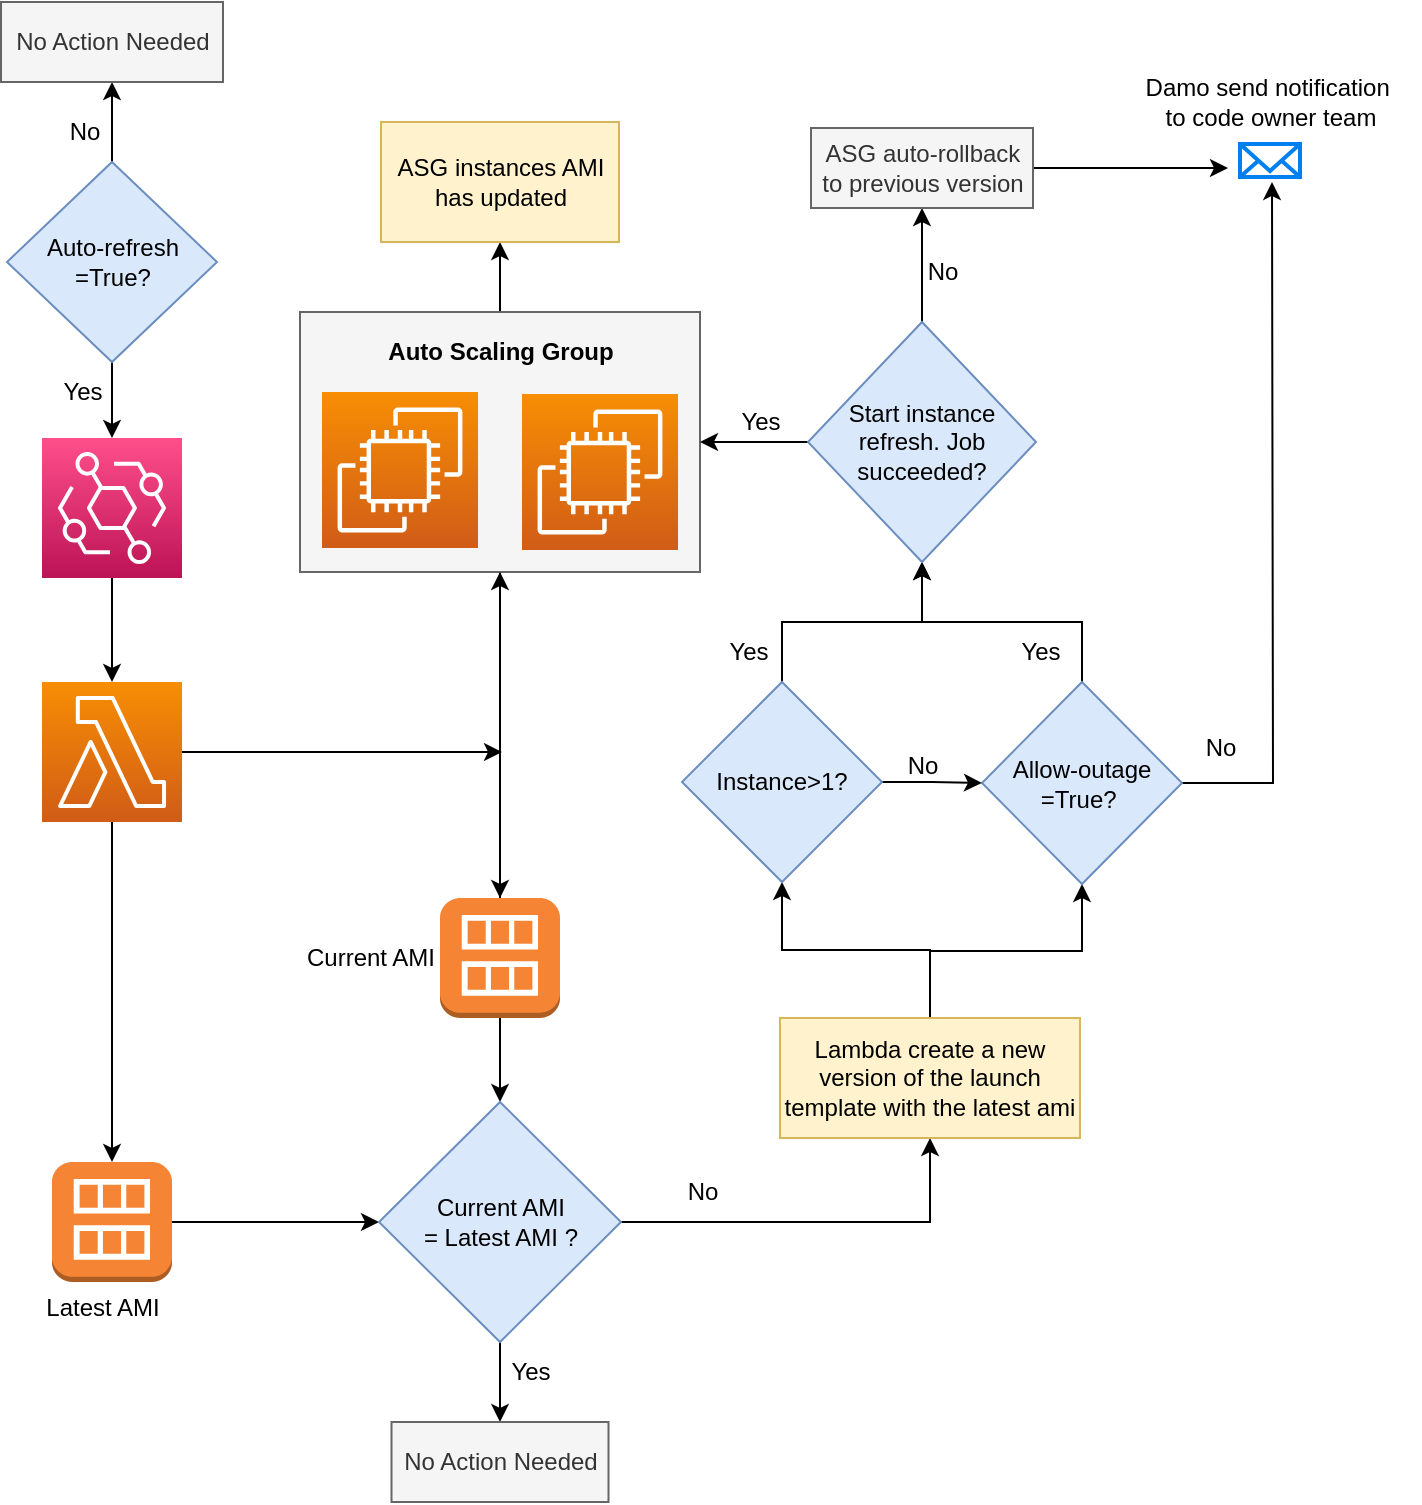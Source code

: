 <mxfile version="21.3.2" type="github">
  <diagram name="Page-1" id="-_F7nJi7kFSRMnQvHGdq">
    <mxGraphModel dx="1659" dy="905" grid="1" gridSize="10" guides="1" tooltips="1" connect="1" arrows="1" fold="1" page="1" pageScale="1" pageWidth="827" pageHeight="1169" math="0" shadow="0">
      <root>
        <mxCell id="0" />
        <mxCell id="1" parent="0" />
        <mxCell id="X8-NaCSMhFFN-oB8JUjF-11" style="edgeStyle=orthogonalEdgeStyle;rounded=0;orthogonalLoop=1;jettySize=auto;html=1;" edge="1" parent="1" source="X8-NaCSMhFFN-oB8JUjF-1" target="X8-NaCSMhFFN-oB8JUjF-7">
          <mxGeometry relative="1" as="geometry" />
        </mxCell>
        <mxCell id="X8-NaCSMhFFN-oB8JUjF-72" style="edgeStyle=orthogonalEdgeStyle;rounded=0;orthogonalLoop=1;jettySize=auto;html=1;entryX=0.5;entryY=1;entryDx=0;entryDy=0;" edge="1" parent="1" source="X8-NaCSMhFFN-oB8JUjF-1" target="X8-NaCSMhFFN-oB8JUjF-70">
          <mxGeometry relative="1" as="geometry" />
        </mxCell>
        <mxCell id="X8-NaCSMhFFN-oB8JUjF-1" value="" style="rounded=0;whiteSpace=wrap;html=1;fillColor=#f5f5f5;fontColor=#333333;strokeColor=#666666;" vertex="1" parent="1">
          <mxGeometry x="190" y="215" width="200" height="130" as="geometry" />
        </mxCell>
        <mxCell id="X8-NaCSMhFFN-oB8JUjF-2" value="" style="sketch=0;points=[[0,0,0],[0.25,0,0],[0.5,0,0],[0.75,0,0],[1,0,0],[0,1,0],[0.25,1,0],[0.5,1,0],[0.75,1,0],[1,1,0],[0,0.25,0],[0,0.5,0],[0,0.75,0],[1,0.25,0],[1,0.5,0],[1,0.75,0]];outlineConnect=0;fontColor=#232F3E;gradientColor=#F78E04;gradientDirection=north;fillColor=#D05C17;strokeColor=#ffffff;dashed=0;verticalLabelPosition=bottom;verticalAlign=top;align=center;html=1;fontSize=12;fontStyle=0;aspect=fixed;shape=mxgraph.aws4.resourceIcon;resIcon=mxgraph.aws4.ec2;" vertex="1" parent="1">
          <mxGeometry x="201" y="255" width="78" height="78" as="geometry" />
        </mxCell>
        <mxCell id="X8-NaCSMhFFN-oB8JUjF-3" value="" style="sketch=0;points=[[0,0,0],[0.25,0,0],[0.5,0,0],[0.75,0,0],[1,0,0],[0,1,0],[0.25,1,0],[0.5,1,0],[0.75,1,0],[1,1,0],[0,0.25,0],[0,0.5,0],[0,0.75,0],[1,0.25,0],[1,0.5,0],[1,0.75,0]];outlineConnect=0;fontColor=#232F3E;gradientColor=#F78E04;gradientDirection=north;fillColor=#D05C17;strokeColor=#ffffff;dashed=0;verticalLabelPosition=bottom;verticalAlign=top;align=center;html=1;fontSize=12;fontStyle=0;aspect=fixed;shape=mxgraph.aws4.resourceIcon;resIcon=mxgraph.aws4.ec2;" vertex="1" parent="1">
          <mxGeometry x="301" y="256" width="78" height="78" as="geometry" />
        </mxCell>
        <mxCell id="X8-NaCSMhFFN-oB8JUjF-10" style="edgeStyle=orthogonalEdgeStyle;rounded=0;orthogonalLoop=1;jettySize=auto;html=1;entryX=0.5;entryY=1;entryDx=0;entryDy=0;" edge="1" parent="1" source="X8-NaCSMhFFN-oB8JUjF-7" target="X8-NaCSMhFFN-oB8JUjF-1">
          <mxGeometry relative="1" as="geometry" />
        </mxCell>
        <mxCell id="X8-NaCSMhFFN-oB8JUjF-23" style="edgeStyle=orthogonalEdgeStyle;rounded=0;orthogonalLoop=1;jettySize=auto;html=1;" edge="1" parent="1" source="X8-NaCSMhFFN-oB8JUjF-7" target="X8-NaCSMhFFN-oB8JUjF-21">
          <mxGeometry relative="1" as="geometry" />
        </mxCell>
        <mxCell id="X8-NaCSMhFFN-oB8JUjF-7" value="" style="outlineConnect=0;dashed=0;verticalLabelPosition=bottom;verticalAlign=top;align=center;html=1;shape=mxgraph.aws3.ami;fillColor=#F58534;gradientColor=none;" vertex="1" parent="1">
          <mxGeometry x="260" y="508" width="60" height="60" as="geometry" />
        </mxCell>
        <mxCell id="X8-NaCSMhFFN-oB8JUjF-18" value="" style="edgeStyle=orthogonalEdgeStyle;rounded=0;orthogonalLoop=1;jettySize=auto;html=1;" edge="1" parent="1" source="X8-NaCSMhFFN-oB8JUjF-9">
          <mxGeometry relative="1" as="geometry">
            <mxPoint x="291" y="435" as="targetPoint" />
          </mxGeometry>
        </mxCell>
        <mxCell id="X8-NaCSMhFFN-oB8JUjF-20" style="edgeStyle=orthogonalEdgeStyle;rounded=0;orthogonalLoop=1;jettySize=auto;html=1;" edge="1" parent="1" source="X8-NaCSMhFFN-oB8JUjF-9" target="X8-NaCSMhFFN-oB8JUjF-19">
          <mxGeometry relative="1" as="geometry" />
        </mxCell>
        <mxCell id="X8-NaCSMhFFN-oB8JUjF-9" value="" style="sketch=0;points=[[0,0,0],[0.25,0,0],[0.5,0,0],[0.75,0,0],[1,0,0],[0,1,0],[0.25,1,0],[0.5,1,0],[0.75,1,0],[1,1,0],[0,0.25,0],[0,0.5,0],[0,0.75,0],[1,0.25,0],[1,0.5,0],[1,0.75,0]];outlineConnect=0;fontColor=#232F3E;gradientColor=#F78E04;gradientDirection=north;fillColor=#D05C17;strokeColor=#ffffff;dashed=0;verticalLabelPosition=bottom;verticalAlign=top;align=center;html=1;fontSize=12;fontStyle=0;aspect=fixed;shape=mxgraph.aws4.resourceIcon;resIcon=mxgraph.aws4.lambda;" vertex="1" parent="1">
          <mxGeometry x="61" y="400" width="70" height="70" as="geometry" />
        </mxCell>
        <mxCell id="X8-NaCSMhFFN-oB8JUjF-16" style="edgeStyle=orthogonalEdgeStyle;rounded=0;orthogonalLoop=1;jettySize=auto;html=1;" edge="1" parent="1" source="X8-NaCSMhFFN-oB8JUjF-15" target="X8-NaCSMhFFN-oB8JUjF-9">
          <mxGeometry relative="1" as="geometry" />
        </mxCell>
        <mxCell id="X8-NaCSMhFFN-oB8JUjF-15" value="" style="sketch=0;points=[[0,0,0],[0.25,0,0],[0.5,0,0],[0.75,0,0],[1,0,0],[0,1,0],[0.25,1,0],[0.5,1,0],[0.75,1,0],[1,1,0],[0,0.25,0],[0,0.5,0],[0,0.75,0],[1,0.25,0],[1,0.5,0],[1,0.75,0]];outlineConnect=0;fontColor=#232F3E;gradientColor=#FF4F8B;gradientDirection=north;fillColor=#BC1356;strokeColor=#ffffff;dashed=0;verticalLabelPosition=bottom;verticalAlign=top;align=center;html=1;fontSize=12;fontStyle=0;aspect=fixed;shape=mxgraph.aws4.resourceIcon;resIcon=mxgraph.aws4.eventbridge;" vertex="1" parent="1">
          <mxGeometry x="61" y="278" width="70" height="70" as="geometry" />
        </mxCell>
        <mxCell id="X8-NaCSMhFFN-oB8JUjF-22" style="edgeStyle=orthogonalEdgeStyle;rounded=0;orthogonalLoop=1;jettySize=auto;html=1;entryX=0;entryY=0.5;entryDx=0;entryDy=0;" edge="1" parent="1" source="X8-NaCSMhFFN-oB8JUjF-19" target="X8-NaCSMhFFN-oB8JUjF-21">
          <mxGeometry relative="1" as="geometry" />
        </mxCell>
        <mxCell id="X8-NaCSMhFFN-oB8JUjF-19" value="" style="outlineConnect=0;dashed=0;verticalLabelPosition=bottom;verticalAlign=top;align=center;html=1;shape=mxgraph.aws3.ami;fillColor=#F58534;gradientColor=none;" vertex="1" parent="1">
          <mxGeometry x="66" y="640" width="60" height="60" as="geometry" />
        </mxCell>
        <mxCell id="X8-NaCSMhFFN-oB8JUjF-27" style="edgeStyle=orthogonalEdgeStyle;rounded=0;orthogonalLoop=1;jettySize=auto;html=1;entryX=0.5;entryY=0;entryDx=0;entryDy=0;" edge="1" parent="1" source="X8-NaCSMhFFN-oB8JUjF-21" target="X8-NaCSMhFFN-oB8JUjF-24">
          <mxGeometry relative="1" as="geometry" />
        </mxCell>
        <mxCell id="X8-NaCSMhFFN-oB8JUjF-32" style="edgeStyle=orthogonalEdgeStyle;rounded=0;orthogonalLoop=1;jettySize=auto;html=1;entryX=0.5;entryY=1;entryDx=0;entryDy=0;" edge="1" parent="1" source="X8-NaCSMhFFN-oB8JUjF-21" target="X8-NaCSMhFFN-oB8JUjF-28">
          <mxGeometry relative="1" as="geometry" />
        </mxCell>
        <mxCell id="X8-NaCSMhFFN-oB8JUjF-21" value="Current AMI &lt;br&gt;= Latest AMI ?" style="rhombus;whiteSpace=wrap;html=1;fillColor=#dae8fc;strokeColor=#6c8ebf;" vertex="1" parent="1">
          <mxGeometry x="229.5" y="610" width="121" height="120" as="geometry" />
        </mxCell>
        <mxCell id="X8-NaCSMhFFN-oB8JUjF-24" value="No Action Needed" style="rounded=0;whiteSpace=wrap;html=1;fillColor=#f5f5f5;fontColor=#333333;strokeColor=#666666;" vertex="1" parent="1">
          <mxGeometry x="235.75" y="770" width="108.5" height="40" as="geometry" />
        </mxCell>
        <mxCell id="X8-NaCSMhFFN-oB8JUjF-61" style="edgeStyle=orthogonalEdgeStyle;rounded=0;orthogonalLoop=1;jettySize=auto;html=1;entryX=0.5;entryY=1;entryDx=0;entryDy=0;" edge="1" parent="1" source="X8-NaCSMhFFN-oB8JUjF-28" target="X8-NaCSMhFFN-oB8JUjF-47">
          <mxGeometry relative="1" as="geometry" />
        </mxCell>
        <mxCell id="X8-NaCSMhFFN-oB8JUjF-62" style="edgeStyle=orthogonalEdgeStyle;rounded=0;orthogonalLoop=1;jettySize=auto;html=1;entryX=0.5;entryY=1;entryDx=0;entryDy=0;" edge="1" parent="1" source="X8-NaCSMhFFN-oB8JUjF-28" target="X8-NaCSMhFFN-oB8JUjF-45">
          <mxGeometry relative="1" as="geometry" />
        </mxCell>
        <mxCell id="X8-NaCSMhFFN-oB8JUjF-28" value="Lambda create a new version of the launch template with the latest ami" style="rounded=0;whiteSpace=wrap;html=1;fillColor=#fff2cc;strokeColor=#d6b656;" vertex="1" parent="1">
          <mxGeometry x="430" y="568" width="150" height="60" as="geometry" />
        </mxCell>
        <mxCell id="X8-NaCSMhFFN-oB8JUjF-30" style="edgeStyle=orthogonalEdgeStyle;rounded=0;orthogonalLoop=1;jettySize=auto;html=1;entryX=1;entryY=0.5;entryDx=0;entryDy=0;exitX=0;exitY=0.5;exitDx=0;exitDy=0;" edge="1" parent="1" source="X8-NaCSMhFFN-oB8JUjF-77" target="X8-NaCSMhFFN-oB8JUjF-1">
          <mxGeometry relative="1" as="geometry">
            <mxPoint x="421" y="280" as="sourcePoint" />
          </mxGeometry>
        </mxCell>
        <mxCell id="X8-NaCSMhFFN-oB8JUjF-33" value="Auto Scaling Group" style="text;html=1;align=center;verticalAlign=middle;resizable=0;points=[];autosize=1;strokeColor=none;fillColor=none;fontStyle=1" vertex="1" parent="1">
          <mxGeometry x="220" y="220" width="140" height="30" as="geometry" />
        </mxCell>
        <mxCell id="X8-NaCSMhFFN-oB8JUjF-38" style="edgeStyle=orthogonalEdgeStyle;rounded=0;orthogonalLoop=1;jettySize=auto;html=1;" edge="1" parent="1" source="X8-NaCSMhFFN-oB8JUjF-35" target="X8-NaCSMhFFN-oB8JUjF-15">
          <mxGeometry relative="1" as="geometry" />
        </mxCell>
        <mxCell id="X8-NaCSMhFFN-oB8JUjF-94" style="edgeStyle=orthogonalEdgeStyle;rounded=0;orthogonalLoop=1;jettySize=auto;html=1;entryX=0.5;entryY=1;entryDx=0;entryDy=0;" edge="1" parent="1" source="X8-NaCSMhFFN-oB8JUjF-35" target="X8-NaCSMhFFN-oB8JUjF-42">
          <mxGeometry relative="1" as="geometry" />
        </mxCell>
        <mxCell id="X8-NaCSMhFFN-oB8JUjF-35" value="Auto-refresh&lt;br&gt;=True?" style="rhombus;whiteSpace=wrap;html=1;fillColor=#dae8fc;strokeColor=#6c8ebf;" vertex="1" parent="1">
          <mxGeometry x="43.5" y="140" width="105" height="100" as="geometry" />
        </mxCell>
        <mxCell id="X8-NaCSMhFFN-oB8JUjF-39" value="Yes" style="text;html=1;align=center;verticalAlign=middle;resizable=0;points=[];autosize=1;strokeColor=none;fillColor=none;" vertex="1" parent="1">
          <mxGeometry x="61" y="240" width="40" height="30" as="geometry" />
        </mxCell>
        <mxCell id="X8-NaCSMhFFN-oB8JUjF-40" value="Yes" style="text;html=1;align=center;verticalAlign=middle;resizable=0;points=[];autosize=1;strokeColor=none;fillColor=none;" vertex="1" parent="1">
          <mxGeometry x="285" y="730" width="40" height="30" as="geometry" />
        </mxCell>
        <mxCell id="X8-NaCSMhFFN-oB8JUjF-41" value="No" style="text;html=1;align=center;verticalAlign=middle;resizable=0;points=[];autosize=1;strokeColor=none;fillColor=none;" vertex="1" parent="1">
          <mxGeometry x="371" y="640" width="40" height="30" as="geometry" />
        </mxCell>
        <mxCell id="X8-NaCSMhFFN-oB8JUjF-42" value="No Action Needed" style="rounded=0;whiteSpace=wrap;html=1;fillColor=#f5f5f5;fontColor=#333333;strokeColor=#666666;" vertex="1" parent="1">
          <mxGeometry x="40.5" y="60" width="111" height="40" as="geometry" />
        </mxCell>
        <mxCell id="X8-NaCSMhFFN-oB8JUjF-44" value="No" style="text;html=1;align=center;verticalAlign=middle;resizable=0;points=[];autosize=1;strokeColor=none;fillColor=none;" vertex="1" parent="1">
          <mxGeometry x="62" y="110" width="40" height="30" as="geometry" />
        </mxCell>
        <mxCell id="X8-NaCSMhFFN-oB8JUjF-68" style="edgeStyle=orthogonalEdgeStyle;rounded=0;orthogonalLoop=1;jettySize=auto;html=1;" edge="1" parent="1" source="X8-NaCSMhFFN-oB8JUjF-45">
          <mxGeometry relative="1" as="geometry">
            <mxPoint x="676" y="150" as="targetPoint" />
          </mxGeometry>
        </mxCell>
        <mxCell id="X8-NaCSMhFFN-oB8JUjF-79" style="edgeStyle=orthogonalEdgeStyle;rounded=0;orthogonalLoop=1;jettySize=auto;html=1;entryX=0.5;entryY=1;entryDx=0;entryDy=0;" edge="1" parent="1" source="X8-NaCSMhFFN-oB8JUjF-45" target="X8-NaCSMhFFN-oB8JUjF-77">
          <mxGeometry relative="1" as="geometry" />
        </mxCell>
        <mxCell id="X8-NaCSMhFFN-oB8JUjF-45" value="Allow-outage&lt;br&gt;=True?&amp;nbsp;" style="rhombus;whiteSpace=wrap;html=1;fillColor=#dae8fc;strokeColor=#6c8ebf;" vertex="1" parent="1">
          <mxGeometry x="531" y="400" width="100" height="101" as="geometry" />
        </mxCell>
        <mxCell id="X8-NaCSMhFFN-oB8JUjF-65" style="edgeStyle=orthogonalEdgeStyle;rounded=0;orthogonalLoop=1;jettySize=auto;html=1;entryX=0;entryY=0.5;entryDx=0;entryDy=0;" edge="1" parent="1" source="X8-NaCSMhFFN-oB8JUjF-47" target="X8-NaCSMhFFN-oB8JUjF-45">
          <mxGeometry relative="1" as="geometry" />
        </mxCell>
        <mxCell id="X8-NaCSMhFFN-oB8JUjF-80" style="edgeStyle=orthogonalEdgeStyle;rounded=0;orthogonalLoop=1;jettySize=auto;html=1;entryX=0.5;entryY=1;entryDx=0;entryDy=0;" edge="1" parent="1" source="X8-NaCSMhFFN-oB8JUjF-47" target="X8-NaCSMhFFN-oB8JUjF-77">
          <mxGeometry relative="1" as="geometry" />
        </mxCell>
        <mxCell id="X8-NaCSMhFFN-oB8JUjF-47" value="Instance&amp;gt;1?" style="rhombus;whiteSpace=wrap;html=1;fillColor=#dae8fc;strokeColor=#6c8ebf;" vertex="1" parent="1">
          <mxGeometry x="381" y="400" width="100" height="100" as="geometry" />
        </mxCell>
        <mxCell id="X8-NaCSMhFFN-oB8JUjF-48" value="Current AMI" style="text;html=1;align=center;verticalAlign=middle;resizable=0;points=[];autosize=1;strokeColor=none;fillColor=none;" vertex="1" parent="1">
          <mxGeometry x="180" y="523" width="90" height="30" as="geometry" />
        </mxCell>
        <mxCell id="X8-NaCSMhFFN-oB8JUjF-49" value="Latest AMI" style="text;html=1;align=center;verticalAlign=middle;resizable=0;points=[];autosize=1;strokeColor=none;fillColor=none;" vertex="1" parent="1">
          <mxGeometry x="51" y="698" width="80" height="30" as="geometry" />
        </mxCell>
        <mxCell id="X8-NaCSMhFFN-oB8JUjF-53" value="Yes" style="text;html=1;align=center;verticalAlign=middle;resizable=0;points=[];autosize=1;strokeColor=none;fillColor=none;" vertex="1" parent="1">
          <mxGeometry x="540" y="370" width="40" height="30" as="geometry" />
        </mxCell>
        <mxCell id="X8-NaCSMhFFN-oB8JUjF-63" value="Yes" style="text;html=1;align=center;verticalAlign=middle;resizable=0;points=[];autosize=1;strokeColor=none;fillColor=none;" vertex="1" parent="1">
          <mxGeometry x="394" y="370" width="40" height="30" as="geometry" />
        </mxCell>
        <mxCell id="X8-NaCSMhFFN-oB8JUjF-66" value="No" style="text;html=1;align=center;verticalAlign=middle;resizable=0;points=[];autosize=1;strokeColor=none;fillColor=none;" vertex="1" parent="1">
          <mxGeometry x="481" y="427" width="40" height="30" as="geometry" />
        </mxCell>
        <mxCell id="X8-NaCSMhFFN-oB8JUjF-67" value="" style="html=1;verticalLabelPosition=bottom;align=center;labelBackgroundColor=#ffffff;verticalAlign=top;strokeWidth=2;strokeColor=#0080F0;shadow=0;dashed=0;shape=mxgraph.ios7.icons.mail;" vertex="1" parent="1">
          <mxGeometry x="660" y="131" width="30" height="16.5" as="geometry" />
        </mxCell>
        <mxCell id="X8-NaCSMhFFN-oB8JUjF-69" value="No" style="text;html=1;align=center;verticalAlign=middle;resizable=0;points=[];autosize=1;strokeColor=none;fillColor=none;" vertex="1" parent="1">
          <mxGeometry x="630" y="418" width="40" height="30" as="geometry" />
        </mxCell>
        <mxCell id="X8-NaCSMhFFN-oB8JUjF-70" value="ASG instances AMI has updated" style="rounded=0;whiteSpace=wrap;html=1;fillColor=#fff2cc;strokeColor=#d6b656;" vertex="1" parent="1">
          <mxGeometry x="230.5" y="120" width="119" height="60" as="geometry" />
        </mxCell>
        <mxCell id="X8-NaCSMhFFN-oB8JUjF-76" value="Damo send notification&amp;nbsp;&lt;br&gt;to code owner team" style="text;html=1;align=center;verticalAlign=middle;resizable=0;points=[];autosize=1;strokeColor=none;fillColor=none;" vertex="1" parent="1">
          <mxGeometry x="600" y="90" width="150" height="40" as="geometry" />
        </mxCell>
        <mxCell id="X8-NaCSMhFFN-oB8JUjF-108" style="edgeStyle=orthogonalEdgeStyle;rounded=0;orthogonalLoop=1;jettySize=auto;html=1;entryX=0.5;entryY=1;entryDx=0;entryDy=0;" edge="1" parent="1" source="X8-NaCSMhFFN-oB8JUjF-77" target="X8-NaCSMhFFN-oB8JUjF-84">
          <mxGeometry relative="1" as="geometry" />
        </mxCell>
        <mxCell id="X8-NaCSMhFFN-oB8JUjF-77" value="Start instance refresh. Job succeeded?" style="rhombus;whiteSpace=wrap;html=1;fillColor=#dae8fc;strokeColor=#6c8ebf;" vertex="1" parent="1">
          <mxGeometry x="444" y="220" width="114" height="120" as="geometry" />
        </mxCell>
        <mxCell id="X8-NaCSMhFFN-oB8JUjF-105" style="edgeStyle=orthogonalEdgeStyle;rounded=0;orthogonalLoop=1;jettySize=auto;html=1;entryX=-0.2;entryY=0.727;entryDx=0;entryDy=0;entryPerimeter=0;" edge="1" parent="1" source="X8-NaCSMhFFN-oB8JUjF-84" target="X8-NaCSMhFFN-oB8JUjF-67">
          <mxGeometry relative="1" as="geometry" />
        </mxCell>
        <mxCell id="X8-NaCSMhFFN-oB8JUjF-84" value="ASG auto-rollback to previous version" style="rounded=0;whiteSpace=wrap;html=1;fillColor=#f5f5f5;fontColor=#333333;strokeColor=#666666;" vertex="1" parent="1">
          <mxGeometry x="445.5" y="123" width="111" height="40" as="geometry" />
        </mxCell>
        <mxCell id="X8-NaCSMhFFN-oB8JUjF-96" value="Yes" style="text;html=1;align=center;verticalAlign=middle;resizable=0;points=[];autosize=1;strokeColor=none;fillColor=none;" vertex="1" parent="1">
          <mxGeometry x="400" y="255" width="40" height="30" as="geometry" />
        </mxCell>
        <mxCell id="X8-NaCSMhFFN-oB8JUjF-109" value="No" style="text;html=1;align=center;verticalAlign=middle;resizable=0;points=[];autosize=1;strokeColor=none;fillColor=none;" vertex="1" parent="1">
          <mxGeometry x="491" y="180" width="40" height="30" as="geometry" />
        </mxCell>
      </root>
    </mxGraphModel>
  </diagram>
</mxfile>
